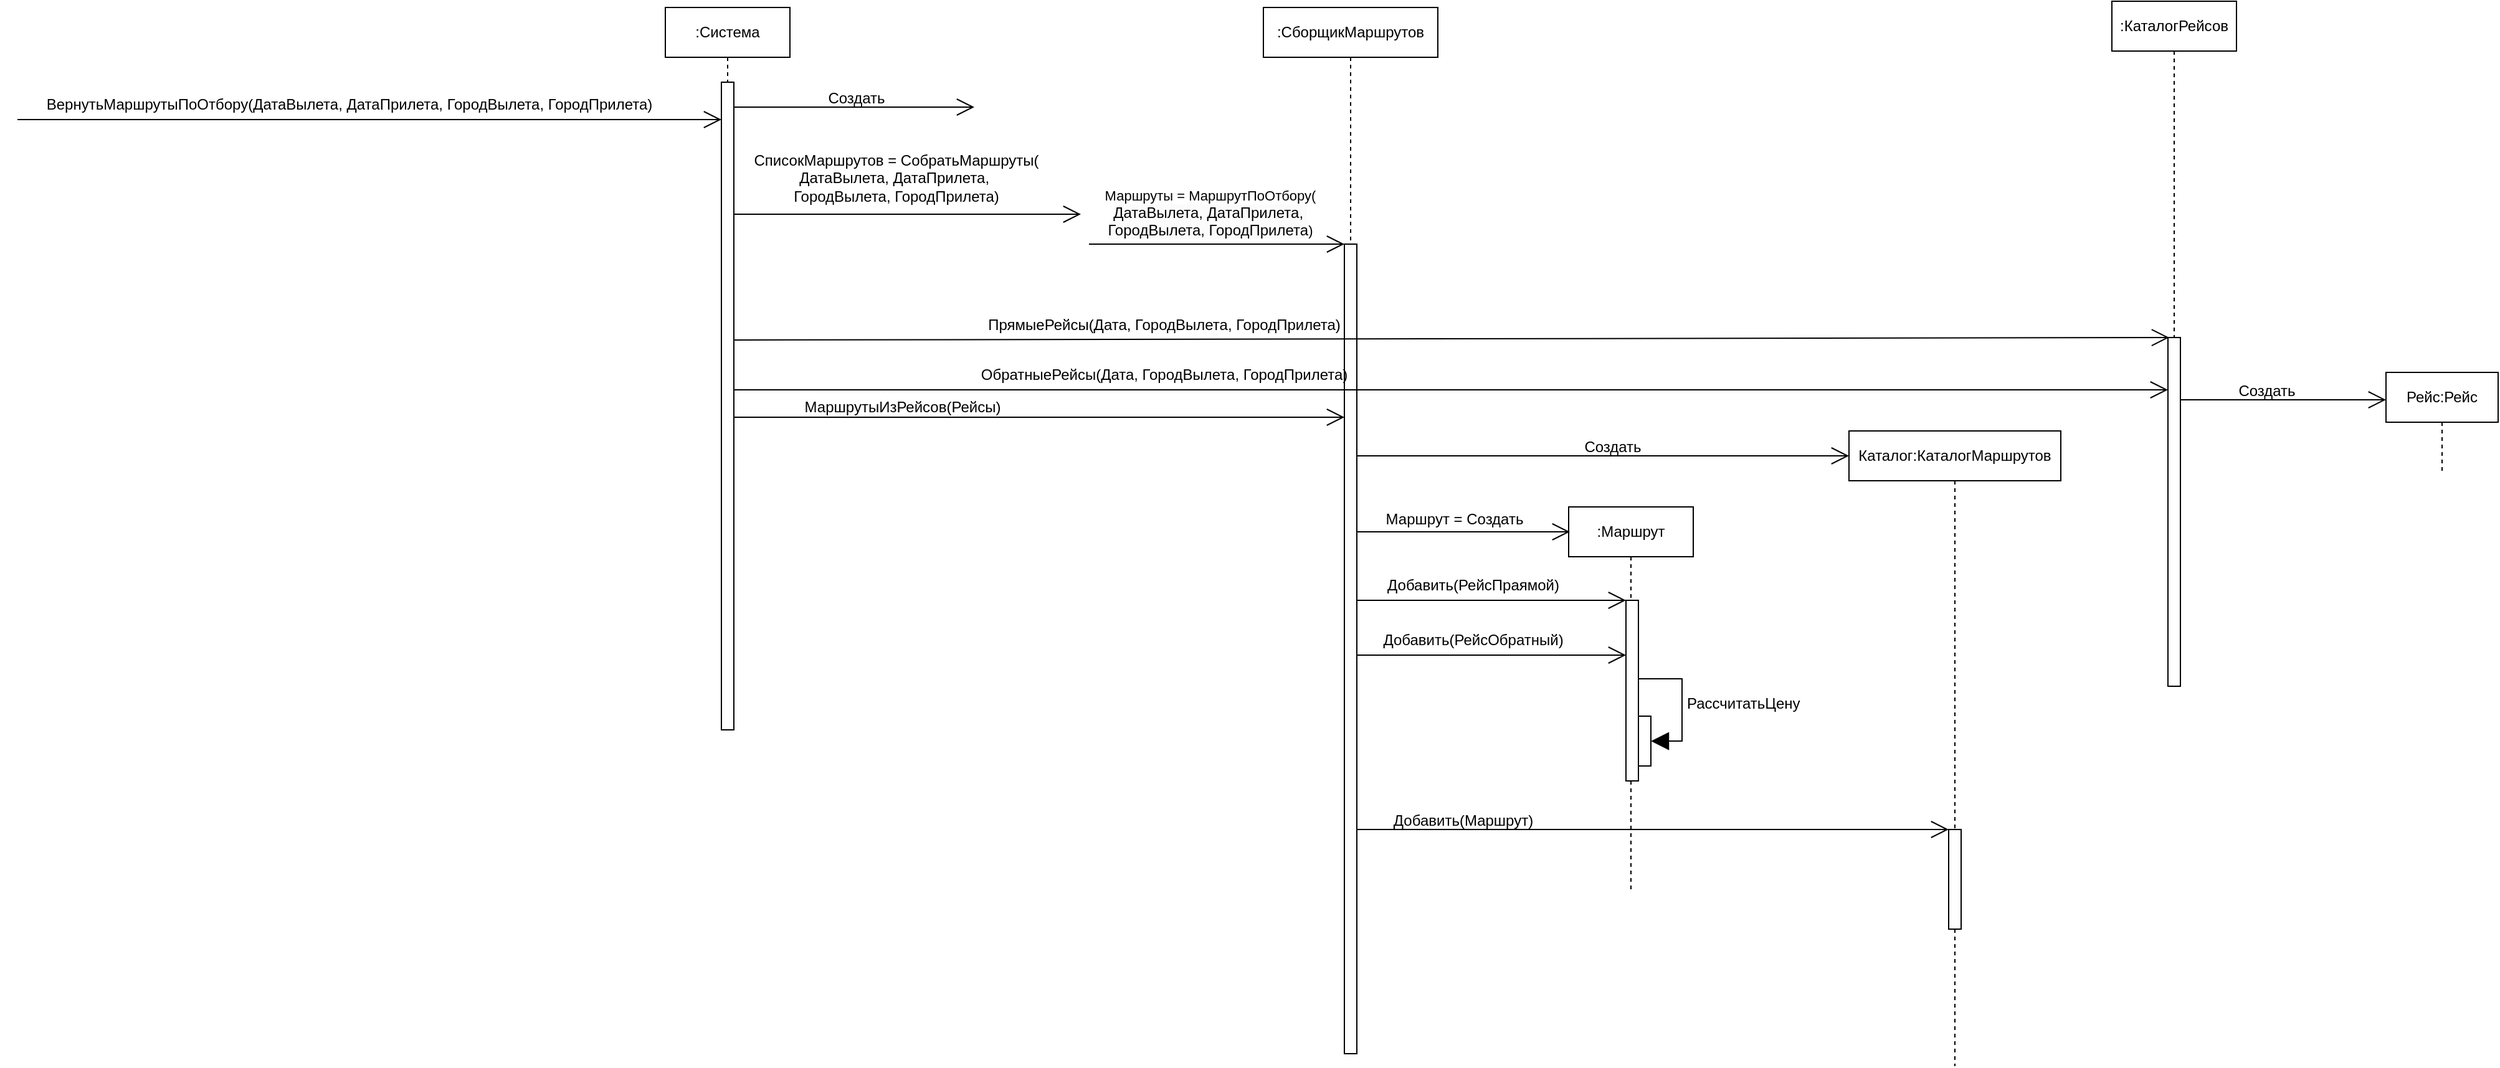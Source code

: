 <mxfile version="24.8.6">
  <diagram name="Страница — 1" id="ZNCVUd0mU2nUiBDq-4Yq">
    <mxGraphModel dx="1385" dy="322" grid="1" gridSize="10" guides="1" tooltips="1" connect="1" arrows="1" fold="1" page="1" pageScale="1" pageWidth="827" pageHeight="1169" math="0" shadow="0">
      <root>
        <mxCell id="0" />
        <mxCell id="1" parent="0" />
        <mxCell id="byzXYcXOz94wg6up4ohZ-3" value=":Система" style="shape=umlLifeline;perimeter=lifelinePerimeter;whiteSpace=wrap;html=1;container=1;dropTarget=0;collapsible=0;recursiveResize=0;outlineConnect=0;portConstraint=eastwest;newEdgeStyle={&quot;curved&quot;:0,&quot;rounded&quot;:0};" vertex="1" parent="1">
          <mxGeometry x="80" y="40" width="100" height="580" as="geometry" />
        </mxCell>
        <mxCell id="byzXYcXOz94wg6up4ohZ-5" value="" style="html=1;points=[[0,0,0,0,5],[0,1,0,0,-5],[1,0,0,0,5],[1,1,0,0,-5]];perimeter=orthogonalPerimeter;outlineConnect=0;targetShapes=umlLifeline;portConstraint=eastwest;newEdgeStyle={&quot;curved&quot;:0,&quot;rounded&quot;:0};" vertex="1" parent="byzXYcXOz94wg6up4ohZ-3">
          <mxGeometry x="45" y="60" width="10" height="520" as="geometry" />
        </mxCell>
        <mxCell id="byzXYcXOz94wg6up4ohZ-4" value="Каталог:КаталогМаршрутов" style="shape=umlLifeline;perimeter=lifelinePerimeter;whiteSpace=wrap;html=1;container=1;dropTarget=0;collapsible=0;recursiveResize=0;outlineConnect=0;portConstraint=eastwest;newEdgeStyle={&quot;curved&quot;:0,&quot;rounded&quot;:0};" vertex="1" parent="1">
          <mxGeometry x="1030" y="380" width="170" height="510" as="geometry" />
        </mxCell>
        <mxCell id="byzXYcXOz94wg6up4ohZ-7" value="" style="endArrow=open;endFill=1;endSize=12;html=1;rounded=0;" edge="1" parent="1" source="byzXYcXOz94wg6up4ohZ-5">
          <mxGeometry width="160" relative="1" as="geometry">
            <mxPoint x="143" y="120" as="sourcePoint" />
            <mxPoint x="328" y="120" as="targetPoint" />
          </mxGeometry>
        </mxCell>
        <mxCell id="byzXYcXOz94wg6up4ohZ-8" value="Создать" style="text;html=1;align=center;verticalAlign=middle;resizable=0;points=[];autosize=1;strokeColor=none;fillColor=none;" vertex="1" parent="1">
          <mxGeometry x="198" y="98" width="70" height="30" as="geometry" />
        </mxCell>
        <mxCell id="byzXYcXOz94wg6up4ohZ-9" value="" style="endArrow=open;endFill=1;endSize=12;html=1;rounded=0;" edge="1" parent="1" source="byzXYcXOz94wg6up4ohZ-5">
          <mxGeometry width="160" relative="1" as="geometry">
            <mxPoint x="140" y="206" as="sourcePoint" />
            <mxPoint x="413.5" y="206" as="targetPoint" />
          </mxGeometry>
        </mxCell>
        <mxCell id="byzXYcXOz94wg6up4ohZ-11" value="СписокМаршрутов = СобратьМаршруты(&#xa;ДатаВылета, ДатаПрилета, &#xa;ГородВылета, ГородПрилета)" style="text;html=1;align=center;verticalAlign=middle;resizable=0;points=[];autosize=1;strokeColor=none;fillColor=none;" vertex="1" parent="1">
          <mxGeometry x="140" y="147" width="250" height="60" as="geometry" />
        </mxCell>
        <mxCell id="byzXYcXOz94wg6up4ohZ-12" value=":СборщикМаршрутов" style="shape=umlLifeline;perimeter=lifelinePerimeter;whiteSpace=wrap;html=1;container=1;dropTarget=0;collapsible=0;recursiveResize=0;outlineConnect=0;portConstraint=eastwest;newEdgeStyle={&quot;curved&quot;:0,&quot;rounded&quot;:0};" vertex="1" parent="1">
          <mxGeometry x="560" y="40" width="140" height="840" as="geometry" />
        </mxCell>
        <mxCell id="byzXYcXOz94wg6up4ohZ-16" value="" style="html=1;points=[[0,0,0,0,5],[0,1,0,0,-5],[1,0,0,0,5],[1,1,0,0,-5]];perimeter=orthogonalPerimeter;outlineConnect=0;targetShapes=umlLifeline;portConstraint=eastwest;newEdgeStyle={&quot;curved&quot;:0,&quot;rounded&quot;:0};" vertex="1" parent="byzXYcXOz94wg6up4ohZ-12">
          <mxGeometry x="65" y="190" width="10" height="650" as="geometry" />
        </mxCell>
        <mxCell id="byzXYcXOz94wg6up4ohZ-14" value=":КаталогРейсов" style="shape=umlLifeline;perimeter=lifelinePerimeter;whiteSpace=wrap;html=1;container=1;dropTarget=0;collapsible=0;recursiveResize=0;outlineConnect=0;portConstraint=eastwest;newEdgeStyle={&quot;curved&quot;:0,&quot;rounded&quot;:0};" vertex="1" parent="1">
          <mxGeometry x="1241" y="35" width="100" height="300" as="geometry" />
        </mxCell>
        <mxCell id="byzXYcXOz94wg6up4ohZ-15" value="" style="endArrow=open;endFill=1;endSize=12;html=1;rounded=0;" edge="1" parent="1" target="byzXYcXOz94wg6up4ohZ-16">
          <mxGeometry width="160" relative="1" as="geometry">
            <mxPoint x="420" y="230" as="sourcePoint" />
            <mxPoint x="580" y="230" as="targetPoint" />
          </mxGeometry>
        </mxCell>
        <mxCell id="byzXYcXOz94wg6up4ohZ-20" value="Маршруты = МаршрутПоОтбору(&lt;div&gt;&lt;span style=&quot;background-color: rgb(251, 251, 251); font-size: 12px;&quot;&gt;ДатаВылета, ДатаПрилета,&amp;nbsp;&lt;br&gt;&lt;/span&gt;&lt;span style=&quot;background-color: rgb(251, 251, 251); font-size: 12px;&quot;&gt;ГородВылета, ГородПрилета&lt;/span&gt;)&lt;/div&gt;" style="edgeLabel;html=1;align=center;verticalAlign=middle;resizable=0;points=[];" vertex="1" connectable="0" parent="byzXYcXOz94wg6up4ohZ-15">
          <mxGeometry x="-0.698" y="1" relative="1" as="geometry">
            <mxPoint x="66" y="-24" as="offset" />
          </mxGeometry>
        </mxCell>
        <mxCell id="byzXYcXOz94wg6up4ohZ-17" value=":Маршрут" style="shape=umlLifeline;perimeter=lifelinePerimeter;whiteSpace=wrap;html=1;container=1;dropTarget=0;collapsible=0;recursiveResize=0;outlineConnect=0;portConstraint=eastwest;newEdgeStyle={&quot;curved&quot;:0,&quot;rounded&quot;:0};" vertex="1" parent="1">
          <mxGeometry x="805" y="441" width="100" height="310" as="geometry" />
        </mxCell>
        <mxCell id="byzXYcXOz94wg6up4ohZ-21" value="" style="html=1;points=[[0,0,0,0,5],[0,1,0,0,-5],[1,0,0,0,5],[1,1,0,0,-5]];perimeter=orthogonalPerimeter;outlineConnect=0;targetShapes=umlLifeline;portConstraint=eastwest;newEdgeStyle={&quot;curved&quot;:0,&quot;rounded&quot;:0};" vertex="1" parent="byzXYcXOz94wg6up4ohZ-17">
          <mxGeometry x="46" y="75" width="10" height="145" as="geometry" />
        </mxCell>
        <mxCell id="byzXYcXOz94wg6up4ohZ-60" value="&lt;div&gt;&lt;br&gt;&lt;/div&gt;&lt;div&gt;&lt;br&gt;&lt;/div&gt;&lt;div&gt;&lt;br&gt;&lt;/div&gt;&lt;div&gt;&lt;br&gt;&lt;/div&gt;" style="html=1;points=[[0,0,0,0,5],[0,1,0,0,-5],[1,0,0,0,5],[1,1,0,0,-5]];perimeter=orthogonalPerimeter;outlineConnect=0;targetShapes=umlLifeline;portConstraint=eastwest;newEdgeStyle={&quot;curved&quot;:0,&quot;rounded&quot;:0};strokeColor=default;align=center;verticalAlign=middle;fontFamily=Helvetica;fontSize=12;fontColor=default;fillColor=default;" vertex="1" parent="byzXYcXOz94wg6up4ohZ-17">
          <mxGeometry x="56" y="168" width="10" height="40" as="geometry" />
        </mxCell>
        <mxCell id="byzXYcXOz94wg6up4ohZ-61" value="РассчитатьЦену" style="html=1;align=left;spacingLeft=2;endArrow=block;rounded=0;edgeStyle=orthogonalEdgeStyle;curved=0;rounded=0;strokeColor=default;verticalAlign=middle;fontFamily=Helvetica;fontSize=12;fontColor=default;labelBackgroundColor=default;autosize=1;resizable=0;endSize=12;" edge="1" parent="byzXYcXOz94wg6up4ohZ-17">
          <mxGeometry relative="1" as="geometry">
            <mxPoint x="56" y="138.029" as="sourcePoint" />
            <Array as="points">
              <mxPoint x="91" y="138" />
              <mxPoint x="91" y="188" />
            </Array>
            <mxPoint x="66" y="188.029" as="targetPoint" />
          </mxGeometry>
        </mxCell>
        <mxCell id="byzXYcXOz94wg6up4ohZ-18" value="" style="endArrow=open;endFill=1;endSize=12;html=1;rounded=0;" edge="1" parent="1" source="byzXYcXOz94wg6up4ohZ-16">
          <mxGeometry width="160" relative="1" as="geometry">
            <mxPoint x="641" y="460.5" as="sourcePoint" />
            <mxPoint x="806" y="461" as="targetPoint" />
          </mxGeometry>
        </mxCell>
        <mxCell id="byzXYcXOz94wg6up4ohZ-19" value="Маршрут = Создать" style="text;html=1;align=center;verticalAlign=middle;resizable=0;points=[];autosize=1;strokeColor=none;fillColor=none;" vertex="1" parent="1">
          <mxGeometry x="648" y="436" width="130" height="30" as="geometry" />
        </mxCell>
        <mxCell id="byzXYcXOz94wg6up4ohZ-23" value="" style="html=1;points=[[0,0,0,0,5],[0,1,0,0,-5],[1,0,0,0,5],[1,1,0,0,-5]];perimeter=orthogonalPerimeter;outlineConnect=0;targetShapes=umlLifeline;portConstraint=eastwest;newEdgeStyle={&quot;curved&quot;:0,&quot;rounded&quot;:0};" vertex="1" parent="1">
          <mxGeometry x="1286" y="305" width="10" height="280" as="geometry" />
        </mxCell>
        <mxCell id="byzXYcXOz94wg6up4ohZ-27" value="" style="endArrow=open;endFill=1;endSize=12;html=1;rounded=0;entryX=0.46;entryY=0.9;entryDx=0;entryDy=0;entryPerimeter=0;" edge="1" parent="1" target="byzXYcXOz94wg6up4ohZ-14">
          <mxGeometry width="160" relative="1" as="geometry">
            <mxPoint x="135" y="307.0" as="sourcePoint" />
            <mxPoint x="1035" y="307.0" as="targetPoint" />
          </mxGeometry>
        </mxCell>
        <mxCell id="byzXYcXOz94wg6up4ohZ-28" value="ПрямыеРейсы(Дата, ГородВылета, ГородПрилета)" style="text;html=1;align=center;verticalAlign=middle;resizable=0;points=[];autosize=1;strokeColor=none;fillColor=none;" vertex="1" parent="1">
          <mxGeometry x="325" y="280" width="310" height="30" as="geometry" />
        </mxCell>
        <mxCell id="byzXYcXOz94wg6up4ohZ-29" value="" style="endArrow=open;endFill=1;endSize=12;html=1;rounded=0;" edge="1" parent="1" target="byzXYcXOz94wg6up4ohZ-5">
          <mxGeometry width="160" relative="1" as="geometry">
            <mxPoint x="-440" y="130" as="sourcePoint" />
            <mxPoint x="120" y="128" as="targetPoint" />
          </mxGeometry>
        </mxCell>
        <mxCell id="byzXYcXOz94wg6up4ohZ-31" value="ВернутьМаршрутыПоОтбору(ДатаВылета, ДатаПрилета,&amp;nbsp;&lt;span style=&quot;background-color: initial;&quot;&gt;ГородВылета, ГородПрилета&lt;/span&gt;&lt;span style=&quot;background-color: initial;&quot;&gt;)&lt;/span&gt;" style="text;html=1;align=center;verticalAlign=middle;resizable=0;points=[];autosize=1;strokeColor=none;fillColor=none;fontFamily=Helvetica;fontSize=12;fontColor=default;" vertex="1" parent="1">
          <mxGeometry x="-429" y="103" width="510" height="30" as="geometry" />
        </mxCell>
        <mxCell id="byzXYcXOz94wg6up4ohZ-32" value="" style="endArrow=open;endFill=1;endSize=12;html=1;rounded=0;strokeColor=default;align=center;verticalAlign=middle;fontFamily=Helvetica;fontSize=12;fontColor=default;labelBackgroundColor=default;autosize=1;resizable=0;" edge="1" parent="1">
          <mxGeometry width="160" relative="1" as="geometry">
            <mxPoint x="135" y="369.0" as="sourcePoint" />
            <mxPoint x="625" y="369.0" as="targetPoint" />
          </mxGeometry>
        </mxCell>
        <mxCell id="byzXYcXOz94wg6up4ohZ-33" value="МаршрутыИзРейсов(Рейсы)" style="text;html=1;align=center;verticalAlign=middle;resizable=0;points=[];autosize=1;strokeColor=none;fillColor=none;fontFamily=Helvetica;fontSize=12;fontColor=default;" vertex="1" parent="1">
          <mxGeometry x="180" y="346" width="180" height="30" as="geometry" />
        </mxCell>
        <mxCell id="byzXYcXOz94wg6up4ohZ-38" value="Рейс:Рейс" style="shape=umlLifeline;perimeter=lifelinePerimeter;whiteSpace=wrap;html=1;container=1;dropTarget=0;collapsible=0;recursiveResize=0;outlineConnect=0;portConstraint=eastwest;newEdgeStyle={&quot;curved&quot;:0,&quot;rounded&quot;:0};" vertex="1" parent="1">
          <mxGeometry x="1461" y="333" width="90" height="82" as="geometry" />
        </mxCell>
        <mxCell id="byzXYcXOz94wg6up4ohZ-40" value="" style="endArrow=open;endFill=1;endSize=12;html=1;rounded=0;strokeColor=default;align=center;verticalAlign=middle;fontFamily=Helvetica;fontSize=12;fontColor=default;labelBackgroundColor=default;autosize=1;resizable=0;" edge="1" parent="1" source="byzXYcXOz94wg6up4ohZ-23">
          <mxGeometry width="160" relative="1" as="geometry">
            <mxPoint x="1301" y="355" as="sourcePoint" />
            <mxPoint x="1461" y="355" as="targetPoint" />
          </mxGeometry>
        </mxCell>
        <mxCell id="byzXYcXOz94wg6up4ohZ-41" value="Создать" style="text;html=1;align=center;verticalAlign=middle;resizable=0;points=[];autosize=1;strokeColor=none;fillColor=none;fontFamily=Helvetica;fontSize=12;fontColor=default;" vertex="1" parent="1">
          <mxGeometry x="1330" y="333" width="70" height="30" as="geometry" />
        </mxCell>
        <mxCell id="byzXYcXOz94wg6up4ohZ-42" value="" style="endArrow=open;endFill=1;endSize=12;html=1;rounded=0;strokeColor=default;align=center;verticalAlign=middle;fontFamily=Helvetica;fontSize=12;fontColor=default;labelBackgroundColor=default;autosize=1;resizable=0;" edge="1" parent="1" target="byzXYcXOz94wg6up4ohZ-21">
          <mxGeometry width="160" relative="1" as="geometry">
            <mxPoint x="635" y="516" as="sourcePoint" />
            <mxPoint x="830" y="541" as="targetPoint" />
          </mxGeometry>
        </mxCell>
        <mxCell id="byzXYcXOz94wg6up4ohZ-43" value="Добавить(РейсПраямой)" style="text;html=1;align=center;verticalAlign=middle;resizable=0;points=[];autosize=1;strokeColor=none;fillColor=none;fontFamily=Helvetica;fontSize=12;fontColor=default;" vertex="1" parent="1">
          <mxGeometry x="648" y="489" width="160" height="30" as="geometry" />
        </mxCell>
        <mxCell id="byzXYcXOz94wg6up4ohZ-44" value="Добавить(РейсОбратный)" style="text;html=1;align=center;verticalAlign=middle;resizable=0;points=[];autosize=1;strokeColor=none;fillColor=none;fontFamily=Helvetica;fontSize=12;fontColor=default;" vertex="1" parent="1">
          <mxGeometry x="643" y="533" width="170" height="30" as="geometry" />
        </mxCell>
        <mxCell id="byzXYcXOz94wg6up4ohZ-45" value="" style="endArrow=open;endFill=1;endSize=12;html=1;rounded=0;strokeColor=default;align=center;verticalAlign=middle;fontFamily=Helvetica;fontSize=12;fontColor=default;labelBackgroundColor=default;autosize=1;resizable=0;" edge="1" parent="1" target="byzXYcXOz94wg6up4ohZ-21">
          <mxGeometry width="160" relative="1" as="geometry">
            <mxPoint x="635" y="560" as="sourcePoint" />
            <mxPoint x="845" y="560" as="targetPoint" />
          </mxGeometry>
        </mxCell>
        <mxCell id="byzXYcXOz94wg6up4ohZ-62" value="ОбратныеРейсы(Дата, ГородВылета, ГородПрилета)" style="text;html=1;align=center;verticalAlign=middle;resizable=0;points=[];autosize=1;strokeColor=none;fillColor=none;" vertex="1" parent="1">
          <mxGeometry x="320" y="320" width="320" height="30" as="geometry" />
        </mxCell>
        <mxCell id="byzXYcXOz94wg6up4ohZ-63" value="" style="endArrow=open;endFill=1;endSize=12;html=1;rounded=0;" edge="1" parent="1" target="byzXYcXOz94wg6up4ohZ-23">
          <mxGeometry width="160" relative="1" as="geometry">
            <mxPoint x="135" y="347.0" as="sourcePoint" />
            <mxPoint x="1035" y="347.0" as="targetPoint" />
          </mxGeometry>
        </mxCell>
        <mxCell id="byzXYcXOz94wg6up4ohZ-64" value="" style="endArrow=open;endFill=1;endSize=12;html=1;rounded=0;strokeColor=default;align=center;verticalAlign=middle;fontFamily=Helvetica;fontSize=12;fontColor=default;labelBackgroundColor=default;autosize=1;resizable=0;" edge="1" parent="1" source="byzXYcXOz94wg6up4ohZ-16">
          <mxGeometry width="160" relative="1" as="geometry">
            <mxPoint x="650" y="400" as="sourcePoint" />
            <mxPoint x="1030" y="400" as="targetPoint" />
          </mxGeometry>
        </mxCell>
        <mxCell id="byzXYcXOz94wg6up4ohZ-65" value="Создать" style="text;html=1;align=center;verticalAlign=middle;resizable=0;points=[];autosize=1;strokeColor=none;fillColor=none;fontFamily=Helvetica;fontSize=12;fontColor=default;" vertex="1" parent="1">
          <mxGeometry x="805" y="378" width="70" height="30" as="geometry" />
        </mxCell>
        <mxCell id="byzXYcXOz94wg6up4ohZ-10" value="" style="html=1;points=[[0,0,0,0,5],[0,1,0,0,-5],[1,0,0,0,5],[1,1,0,0,-5]];perimeter=orthogonalPerimeter;outlineConnect=0;targetShapes=umlLifeline;portConstraint=eastwest;newEdgeStyle={&quot;curved&quot;:0,&quot;rounded&quot;:0};" vertex="1" parent="1">
          <mxGeometry x="1110" y="700" width="10" height="80" as="geometry" />
        </mxCell>
        <mxCell id="byzXYcXOz94wg6up4ohZ-66" value="" style="endArrow=open;endFill=1;endSize=12;html=1;rounded=0;strokeColor=default;align=center;verticalAlign=middle;fontFamily=Helvetica;fontSize=12;fontColor=default;labelBackgroundColor=default;autosize=1;resizable=0;" edge="1" parent="1" source="byzXYcXOz94wg6up4ohZ-16" target="byzXYcXOz94wg6up4ohZ-10">
          <mxGeometry width="160" relative="1" as="geometry">
            <mxPoint x="648" y="710" as="sourcePoint" />
            <mxPoint x="808" y="710" as="targetPoint" />
          </mxGeometry>
        </mxCell>
        <mxCell id="byzXYcXOz94wg6up4ohZ-67" value="Добавить(Маршрут)" style="text;html=1;align=center;verticalAlign=middle;resizable=0;points=[];autosize=1;strokeColor=none;fillColor=none;fontFamily=Helvetica;fontSize=12;fontColor=default;" vertex="1" parent="1">
          <mxGeometry x="650" y="678" width="140" height="30" as="geometry" />
        </mxCell>
      </root>
    </mxGraphModel>
  </diagram>
</mxfile>
